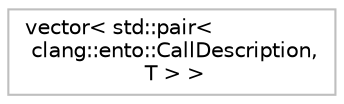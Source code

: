digraph "Graphical Class Hierarchy"
{
 // LATEX_PDF_SIZE
  bgcolor="transparent";
  edge [fontname="Helvetica",fontsize="10",labelfontname="Helvetica",labelfontsize="10"];
  node [fontname="Helvetica",fontsize="10",shape=record];
  rankdir="LR";
  Node0 [label="vector\< std::pair\<\l clang::ento::CallDescription,\l T \> \>",height=0.2,width=0.4,color="grey75",tooltip=" "];
}
